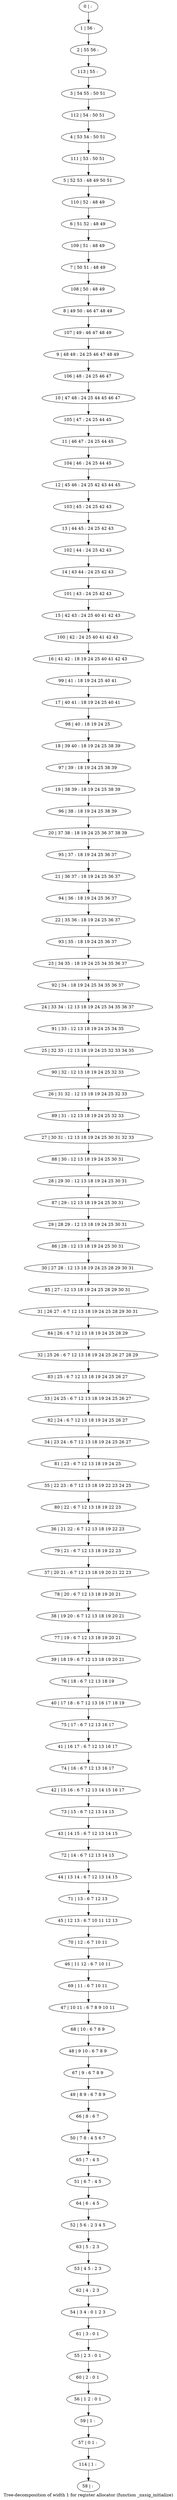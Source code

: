 digraph G {
graph [label="Tree-decomposition of width 1 for register allocator (function _nxsig_initialize)"]
0[label="0 | : "];
1[label="1 | 56 : "];
2[label="2 | 55 56 : "];
3[label="3 | 54 55 : 50 51 "];
4[label="4 | 53 54 : 50 51 "];
5[label="5 | 52 53 : 48 49 50 51 "];
6[label="6 | 51 52 : 48 49 "];
7[label="7 | 50 51 : 48 49 "];
8[label="8 | 49 50 : 46 47 48 49 "];
9[label="9 | 48 49 : 24 25 46 47 48 49 "];
10[label="10 | 47 48 : 24 25 44 45 46 47 "];
11[label="11 | 46 47 : 24 25 44 45 "];
12[label="12 | 45 46 : 24 25 42 43 44 45 "];
13[label="13 | 44 45 : 24 25 42 43 "];
14[label="14 | 43 44 : 24 25 42 43 "];
15[label="15 | 42 43 : 24 25 40 41 42 43 "];
16[label="16 | 41 42 : 18 19 24 25 40 41 42 43 "];
17[label="17 | 40 41 : 18 19 24 25 40 41 "];
18[label="18 | 39 40 : 18 19 24 25 38 39 "];
19[label="19 | 38 39 : 18 19 24 25 38 39 "];
20[label="20 | 37 38 : 18 19 24 25 36 37 38 39 "];
21[label="21 | 36 37 : 18 19 24 25 36 37 "];
22[label="22 | 35 36 : 18 19 24 25 36 37 "];
23[label="23 | 34 35 : 18 19 24 25 34 35 36 37 "];
24[label="24 | 33 34 : 12 13 18 19 24 25 34 35 36 37 "];
25[label="25 | 32 33 : 12 13 18 19 24 25 32 33 34 35 "];
26[label="26 | 31 32 : 12 13 18 19 24 25 32 33 "];
27[label="27 | 30 31 : 12 13 18 19 24 25 30 31 32 33 "];
28[label="28 | 29 30 : 12 13 18 19 24 25 30 31 "];
29[label="29 | 28 29 : 12 13 18 19 24 25 30 31 "];
30[label="30 | 27 28 : 12 13 18 19 24 25 28 29 30 31 "];
31[label="31 | 26 27 : 6 7 12 13 18 19 24 25 28 29 30 31 "];
32[label="32 | 25 26 : 6 7 12 13 18 19 24 25 26 27 28 29 "];
33[label="33 | 24 25 : 6 7 12 13 18 19 24 25 26 27 "];
34[label="34 | 23 24 : 6 7 12 13 18 19 24 25 26 27 "];
35[label="35 | 22 23 : 6 7 12 13 18 19 22 23 24 25 "];
36[label="36 | 21 22 : 6 7 12 13 18 19 22 23 "];
37[label="37 | 20 21 : 6 7 12 13 18 19 20 21 22 23 "];
38[label="38 | 19 20 : 6 7 12 13 18 19 20 21 "];
39[label="39 | 18 19 : 6 7 12 13 18 19 20 21 "];
40[label="40 | 17 18 : 6 7 12 13 16 17 18 19 "];
41[label="41 | 16 17 : 6 7 12 13 16 17 "];
42[label="42 | 15 16 : 6 7 12 13 14 15 16 17 "];
43[label="43 | 14 15 : 6 7 12 13 14 15 "];
44[label="44 | 13 14 : 6 7 12 13 14 15 "];
45[label="45 | 12 13 : 6 7 10 11 12 13 "];
46[label="46 | 11 12 : 6 7 10 11 "];
47[label="47 | 10 11 : 6 7 8 9 10 11 "];
48[label="48 | 9 10 : 6 7 8 9 "];
49[label="49 | 8 9 : 6 7 8 9 "];
50[label="50 | 7 8 : 4 5 6 7 "];
51[label="51 | 6 7 : 4 5 "];
52[label="52 | 5 6 : 2 3 4 5 "];
53[label="53 | 4 5 : 2 3 "];
54[label="54 | 3 4 : 0 1 2 3 "];
55[label="55 | 2 3 : 0 1 "];
56[label="56 | 1 2 : 0 1 "];
57[label="57 | 0 1 : "];
58[label="58 | : "];
59[label="59 | 1 : "];
60[label="60 | 2 : 0 1 "];
61[label="61 | 3 : 0 1 "];
62[label="62 | 4 : 2 3 "];
63[label="63 | 5 : 2 3 "];
64[label="64 | 6 : 4 5 "];
65[label="65 | 7 : 4 5 "];
66[label="66 | 8 : 6 7 "];
67[label="67 | 9 : 6 7 8 9 "];
68[label="68 | 10 : 6 7 8 9 "];
69[label="69 | 11 : 6 7 10 11 "];
70[label="70 | 12 : 6 7 10 11 "];
71[label="71 | 13 : 6 7 12 13 "];
72[label="72 | 14 : 6 7 12 13 14 15 "];
73[label="73 | 15 : 6 7 12 13 14 15 "];
74[label="74 | 16 : 6 7 12 13 16 17 "];
75[label="75 | 17 : 6 7 12 13 16 17 "];
76[label="76 | 18 : 6 7 12 13 18 19 "];
77[label="77 | 19 : 6 7 12 13 18 19 20 21 "];
78[label="78 | 20 : 6 7 12 13 18 19 20 21 "];
79[label="79 | 21 : 6 7 12 13 18 19 22 23 "];
80[label="80 | 22 : 6 7 12 13 18 19 22 23 "];
81[label="81 | 23 : 6 7 12 13 18 19 24 25 "];
82[label="82 | 24 : 6 7 12 13 18 19 24 25 26 27 "];
83[label="83 | 25 : 6 7 12 13 18 19 24 25 26 27 "];
84[label="84 | 26 : 6 7 12 13 18 19 24 25 28 29 "];
85[label="85 | 27 : 12 13 18 19 24 25 28 29 30 31 "];
86[label="86 | 28 : 12 13 18 19 24 25 30 31 "];
87[label="87 | 29 : 12 13 18 19 24 25 30 31 "];
88[label="88 | 30 : 12 13 18 19 24 25 30 31 "];
89[label="89 | 31 : 12 13 18 19 24 25 32 33 "];
90[label="90 | 32 : 12 13 18 19 24 25 32 33 "];
91[label="91 | 33 : 12 13 18 19 24 25 34 35 "];
92[label="92 | 34 : 18 19 24 25 34 35 36 37 "];
93[label="93 | 35 : 18 19 24 25 36 37 "];
94[label="94 | 36 : 18 19 24 25 36 37 "];
95[label="95 | 37 : 18 19 24 25 36 37 "];
96[label="96 | 38 : 18 19 24 25 38 39 "];
97[label="97 | 39 : 18 19 24 25 38 39 "];
98[label="98 | 40 : 18 19 24 25 "];
99[label="99 | 41 : 18 19 24 25 40 41 "];
100[label="100 | 42 : 24 25 40 41 42 43 "];
101[label="101 | 43 : 24 25 42 43 "];
102[label="102 | 44 : 24 25 42 43 "];
103[label="103 | 45 : 24 25 42 43 "];
104[label="104 | 46 : 24 25 44 45 "];
105[label="105 | 47 : 24 25 44 45 "];
106[label="106 | 48 : 24 25 46 47 "];
107[label="107 | 49 : 46 47 48 49 "];
108[label="108 | 50 : 48 49 "];
109[label="109 | 51 : 48 49 "];
110[label="110 | 52 : 48 49 "];
111[label="111 | 53 : 50 51 "];
112[label="112 | 54 : 50 51 "];
113[label="113 | 55 : "];
114[label="114 | 1 : "];
0->1 ;
1->2 ;
59->57 ;
56->59 ;
60->56 ;
55->60 ;
61->55 ;
54->61 ;
62->54 ;
53->62 ;
63->53 ;
52->63 ;
64->52 ;
51->64 ;
65->51 ;
50->65 ;
66->50 ;
49->66 ;
67->49 ;
48->67 ;
68->48 ;
47->68 ;
69->47 ;
46->69 ;
70->46 ;
45->70 ;
71->45 ;
44->71 ;
72->44 ;
43->72 ;
73->43 ;
42->73 ;
74->42 ;
41->74 ;
75->41 ;
40->75 ;
76->40 ;
39->76 ;
77->39 ;
38->77 ;
78->38 ;
37->78 ;
79->37 ;
36->79 ;
80->36 ;
35->80 ;
81->35 ;
34->81 ;
82->34 ;
33->82 ;
83->33 ;
32->83 ;
84->32 ;
31->84 ;
85->31 ;
30->85 ;
86->30 ;
29->86 ;
87->29 ;
28->87 ;
88->28 ;
27->88 ;
89->27 ;
26->89 ;
90->26 ;
25->90 ;
91->25 ;
24->91 ;
92->24 ;
23->92 ;
93->23 ;
22->93 ;
94->22 ;
21->94 ;
95->21 ;
20->95 ;
96->20 ;
19->96 ;
97->19 ;
18->97 ;
98->18 ;
17->98 ;
99->17 ;
16->99 ;
100->16 ;
15->100 ;
101->15 ;
14->101 ;
102->14 ;
13->102 ;
103->13 ;
12->103 ;
104->12 ;
11->104 ;
105->11 ;
10->105 ;
106->10 ;
9->106 ;
107->9 ;
8->107 ;
108->8 ;
7->108 ;
109->7 ;
6->109 ;
110->6 ;
5->110 ;
111->5 ;
4->111 ;
112->4 ;
3->112 ;
113->3 ;
2->113 ;
114->58 ;
57->114 ;
}

